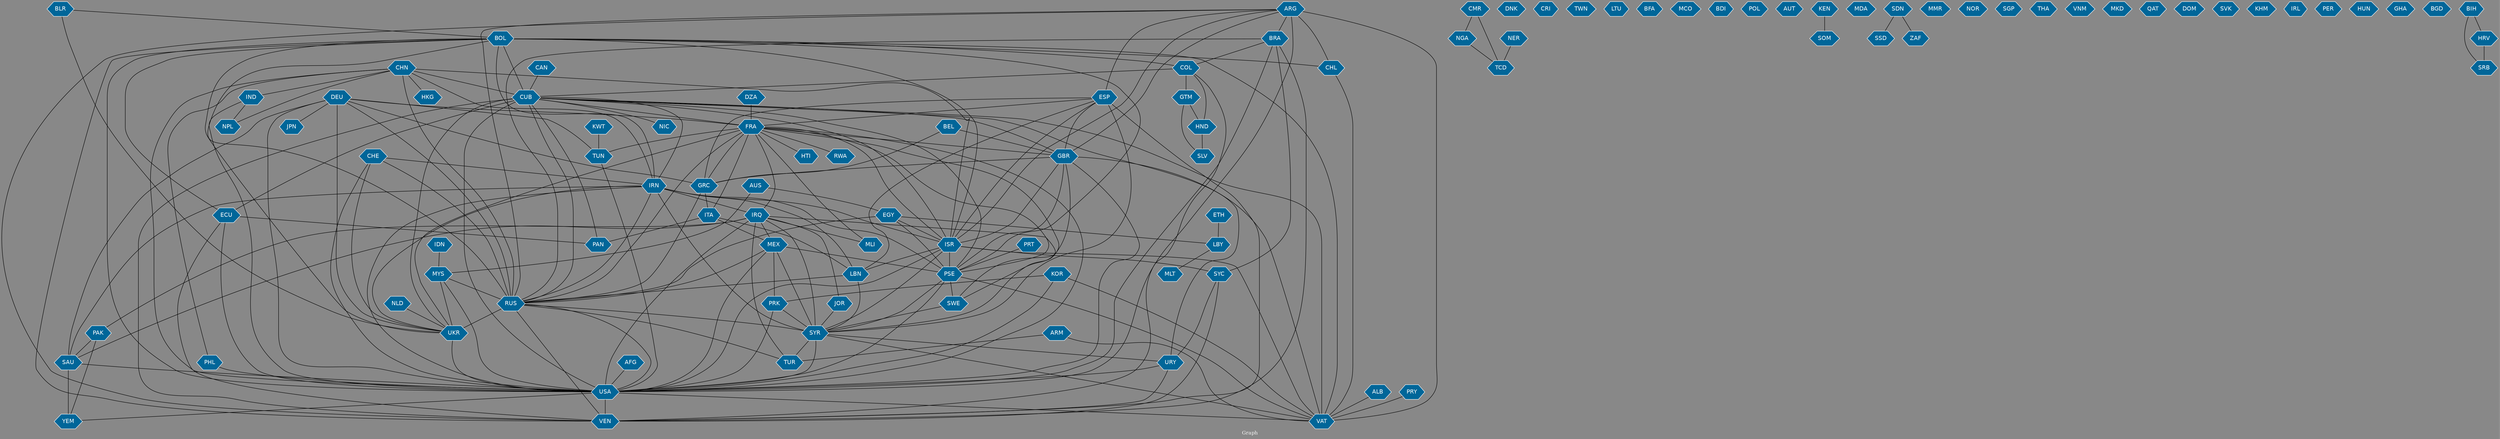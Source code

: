 // Countries together in item graph
graph {
	graph [bgcolor="#888888" fontcolor=white fontsize=12 label="Graph" outputorder=edgesfirst overlap=prism]
	node [color=white fillcolor="#006699" fontcolor=white fontname=Helvetica shape=hexagon style=filled]
	edge [arrowhead=open color=black fontcolor=white fontname=Courier fontsize=12]
		BRA [label=BRA]
		FRA [label=FRA]
		NGA [label=NGA]
		CHL [label=CHL]
		CUB [label=CUB]
		BOL [label=BOL]
		ESP [label=ESP]
		COL [label=COL]
		VEN [label=VEN]
		MEX [label=MEX]
		USA [label=USA]
		RUS [label=RUS]
		JOR [label=JOR]
		GRC [label=GRC]
		DNK [label=DNK]
		SYR [label=SYR]
		CHN [label=CHN]
		UKR [label=UKR]
		ISR [label=ISR]
		PSE [label=PSE]
		DEU [label=DEU]
		ECU [label=ECU]
		ARG [label=ARG]
		VAT [label=VAT]
		PHL [label=PHL]
		SLV [label=SLV]
		GBR [label=GBR]
		KOR [label=KOR]
		URY [label=URY]
		IRQ [label=IRQ]
		CAN [label=CAN]
		ITA [label=ITA]
		MYS [label=MYS]
		HKG [label=HKG]
		CRI [label=CRI]
		CMR [label=CMR]
		JPN [label=JPN]
		YEM [label=YEM]
		IRN [label=IRN]
		PAN [label=PAN]
		TUR [label=TUR]
		MLI [label=MLI]
		SAU [label=SAU]
		DZA [label=DZA]
		LBY [label=LBY]
		NLD [label=NLD]
		ARM [label=ARM]
		NPL [label=NPL]
		EGY [label=EGY]
		TUN [label=TUN]
		AFG [label=AFG]
		SWE [label=SWE]
		TWN [label=TWN]
		GTM [label=GTM]
		LTU [label=LTU]
		BFA [label=BFA]
		AUS [label=AUS]
		MCO [label=MCO]
		PAK [label=PAK]
		BDI [label=BDI]
		POL [label=POL]
		AUT [label=AUT]
		MLT [label=MLT]
		BEL [label=BEL]
		IND [label=IND]
		KEN [label=KEN]
		MDA [label=MDA]
		NIC [label=NIC]
		SYC [label=SYC]
		SSD [label=SSD]
		SDN [label=SDN]
		MMR [label=MMR]
		NOR [label=NOR]
		TCD [label=TCD]
		NER [label=NER]
		SGP [label=SGP]
		SOM [label=SOM]
		LBN [label=LBN]
		HTI [label=HTI]
		THA [label=THA]
		VNM [label=VNM]
		PRK [label=PRK]
		HND [label=HND]
		ZAF [label=ZAF]
		BLR [label=BLR]
		MKD [label=MKD]
		CHE [label=CHE]
		QAT [label=QAT]
		IDN [label=IDN]
		ALB [label=ALB]
		DOM [label=DOM]
		ETH [label=ETH]
		SVK [label=SVK]
		PRY [label=PRY]
		KHM [label=KHM]
		KWT [label=KWT]
		IRL [label=IRL]
		PER [label=PER]
		PRT [label=PRT]
		HUN [label=HUN]
		GHA [label=GHA]
		BGD [label=BGD]
		SRB [label=SRB]
		HRV [label=HRV]
		BIH [label=BIH]
		RWA [label=RWA]
			ISR -- SYC [weight=2]
			IDN -- MYS [weight=1]
			GRC -- RUS [weight=2]
			SYR -- TUR [weight=8]
			SYR -- VAT [weight=1]
			PRK -- SYR [weight=1]
			USA -- VAT [weight=1]
			CUB -- PAN [weight=2]
			ETH -- LBY [weight=1]
			CHN -- NPL [weight=1]
			DEU -- JPN [weight=1]
			SAU -- YEM [weight=9]
			BRA -- RUS [weight=1]
			CMR -- TCD [weight=1]
			CHN -- ISR [weight=1]
			URY -- USA [weight=2]
			IRQ -- PAK [weight=1]
			CAN -- CUB [weight=2]
			KWT -- TUN [weight=1]
			MYS -- USA [weight=1]
			ARM -- TUR [weight=1]
			BIH -- SRB [weight=1]
			MYS -- RUS [weight=1]
			IRQ -- MLI [weight=1]
			JOR -- SYR [weight=2]
			ISR -- VAT [weight=1]
			ECU -- PAN [weight=1]
			CUB -- ECU [weight=1]
			ARG -- ESP [weight=1]
			AFG -- USA [weight=8]
			BRA -- USA [weight=2]
			ARG -- VAT [weight=3]
			COL -- VEN [weight=1]
			IRN -- UKR [weight=1]
			CHE -- USA [weight=1]
			PSE -- VAT [weight=3]
			BEL -- GRC [weight=1]
			HRV -- SRB [weight=2]
			CUB -- ISR [weight=2]
			IRN -- ISR [weight=3]
			BOL -- ECU [weight=1]
			GBR -- PSE [weight=1]
			SDN -- SSD [weight=1]
			DEU -- TUN [weight=1]
			USA -- YEM [weight=1]
			CHE -- RUS [weight=3]
			CUB -- IRN [weight=1]
			FRA -- MLI [weight=1]
			GBR -- VAT [weight=1]
			DZA -- FRA [weight=1]
			BOL -- CUB [weight=2]
			ECU -- USA [weight=4]
			PAK -- YEM [weight=1]
			URY -- VEN [weight=1]
			ISR -- LBN [weight=1]
			MEX -- PRK [weight=1]
			ARG -- VEN [weight=1]
			PSE -- SWE [weight=2]
			CUB -- RUS [weight=2]
			KOR -- PRK [weight=1]
			AUS -- EGY [weight=1]
			DEU -- RUS [weight=5]
			ITA -- PAN [weight=1]
			COL -- CUB [weight=4]
			KOR -- USA [weight=1]
			CHN -- USA [weight=2]
			BOL -- COL [weight=5]
			ITA -- MEX [weight=1]
			MEX -- RUS [weight=1]
			EGY -- PSE [weight=1]
			PRK -- USA [weight=1]
			ARG -- USA [weight=2]
			RUS -- SYR [weight=1]
			EGY -- ISR [weight=2]
			IND -- USA [weight=1]
			CHN -- IND [weight=1]
			GBR -- ISR [weight=1]
			KOR -- VAT [weight=1]
			LBN -- RUS [weight=1]
			FRA -- HTI [weight=1]
			NLD -- UKR [weight=1]
			RUS -- TUR [weight=1]
			BLR -- UKR [weight=3]
			LBN -- SYR [weight=2]
			CUB -- VAT [weight=2]
			PSE -- USA [weight=4]
			IRQ -- SAU [weight=1]
			IRQ -- SYR [weight=8]
			ESP -- SYR [weight=1]
			ISR -- USA [weight=8]
			DEU -- GRC [weight=2]
			UKR -- USA [weight=4]
			KEN -- SOM [weight=1]
			ARM -- VAT [weight=1]
			IRN -- SYR [weight=1]
			IRN -- PSE [weight=1]
			BOL -- VAT [weight=3]
			BEL -- GBR [weight=1]
			BOL -- USA [weight=6]
			CHN -- CUB [weight=3]
			TUN -- USA [weight=1]
			BOL -- IRN [weight=1]
			CMR -- NGA [weight=1]
			COL -- GTM [weight=1]
			MEX -- SYR [weight=3]
			IRN -- RUS [weight=2]
			FRA -- USA [weight=4]
			DEU -- FRA [weight=4]
			ISR -- PSE [weight=60]
			PHL -- USA [weight=2]
			FRA -- GBR [weight=1]
			FRA -- ITA [weight=1]
			IRN -- IRQ [weight=4]
			CUB -- PSE [weight=1]
			SWE -- SYR [weight=1]
			ALB -- VAT [weight=1]
			FRA -- GRC [weight=1]
			MEX -- PSE [weight=1]
			ESP -- FRA [weight=1]
			PRY -- VAT [weight=1]
			GBR -- SWE [weight=1]
			BOL -- VEN [weight=2]
			GTM -- SLV [weight=1]
			ESP -- VEN [weight=10]
			IRQ -- MEX [weight=1]
			BOL -- ISR [weight=3]
			DEU -- SAU [weight=1]
			FRA -- SYR [weight=1]
			MEX -- USA [weight=5]
			PRT -- PSE [weight=1]
			ESP -- GRC [weight=1]
			IRQ -- JOR [weight=1]
			LBY -- MLT [weight=1]
			CHN -- PHL [weight=1]
			ARG -- ISR [weight=1]
			RUS -- UKR [weight=81]
			FRA -- RUS [weight=1]
			IRN -- USA [weight=6]
			FRA -- PSE [weight=2]
			CUB -- UKR [weight=1]
			IRN -- SAU [weight=2]
			ESP -- GBR [weight=1]
			BOL -- RUS [weight=2]
			BRA -- SYC [weight=1]
			EGY -- LBY [weight=2]
			CUB -- URY [weight=1]
			SDN -- ZAF [weight=1]
			NGA -- TCD [weight=1]
			GBR -- USA [weight=3]
			ARG -- RUS [weight=1]
			MYS -- UKR [weight=1]
			CUB -- VEN [weight=6]
			CHE -- IRN [weight=1]
			BOL -- UKR [weight=2]
			GRC -- ITA [weight=1]
			SYR -- USA [weight=6]
			DEU -- UKR [weight=4]
			GBR -- GRC [weight=1]
			RUS -- VEN [weight=3]
			CUB -- FRA [weight=4]
			ITA -- LBN [weight=1]
			ISR -- SYR [weight=2]
			EGY -- RUS [weight=1]
			IRQ -- USA [weight=9]
			CHN -- IRN [weight=1]
			ARG -- BRA [weight=1]
			HND -- SLV [weight=1]
			FRA -- IRQ [weight=1]
			BIH -- HRV [weight=1]
			ECU -- VEN [weight=1]
			GTM -- HND [weight=2]
			BRA -- COL [weight=1]
			ARG -- CHL [weight=1]
			ARG -- GBR [weight=1]
			CUB -- NIC [weight=1]
			PSE -- SYR [weight=2]
			IRQ -- SWE [weight=1]
			CHL -- VAT [weight=1]
			BLR -- BOL [weight=1]
			CHN -- RUS [weight=6]
			SYC -- VEN [weight=1]
			RUS -- USA [weight=12]
			CHE -- UKR [weight=3]
			DEU -- USA [weight=9]
			USA -- VEN [weight=8]
			PAK -- SAU [weight=1]
			CUB -- USA [weight=23]
			BOL -- PSE [weight=4]
			SYC -- URY [weight=1]
			BRA -- VEN [weight=3]
			CUB -- GBR [weight=1]
			BOL -- CHL [weight=1]
			ESP -- ISR [weight=2]
			FRA -- ISR [weight=1]
			FRA -- RWA [weight=1]
			IRQ -- TUR [weight=2]
			FRA -- UKR [weight=2]
			FRA -- TUN [weight=1]
			ESP -- LBN [weight=1]
			SYR -- URY [weight=1]
			IND -- NPL [weight=1]
			NER -- TCD [weight=2]
			SAU -- USA [weight=1]
			IRN -- LBN [weight=1]
			COL -- HND [weight=1]
			CHN -- HKG [weight=2]
			AUS -- MYS [weight=1]
}